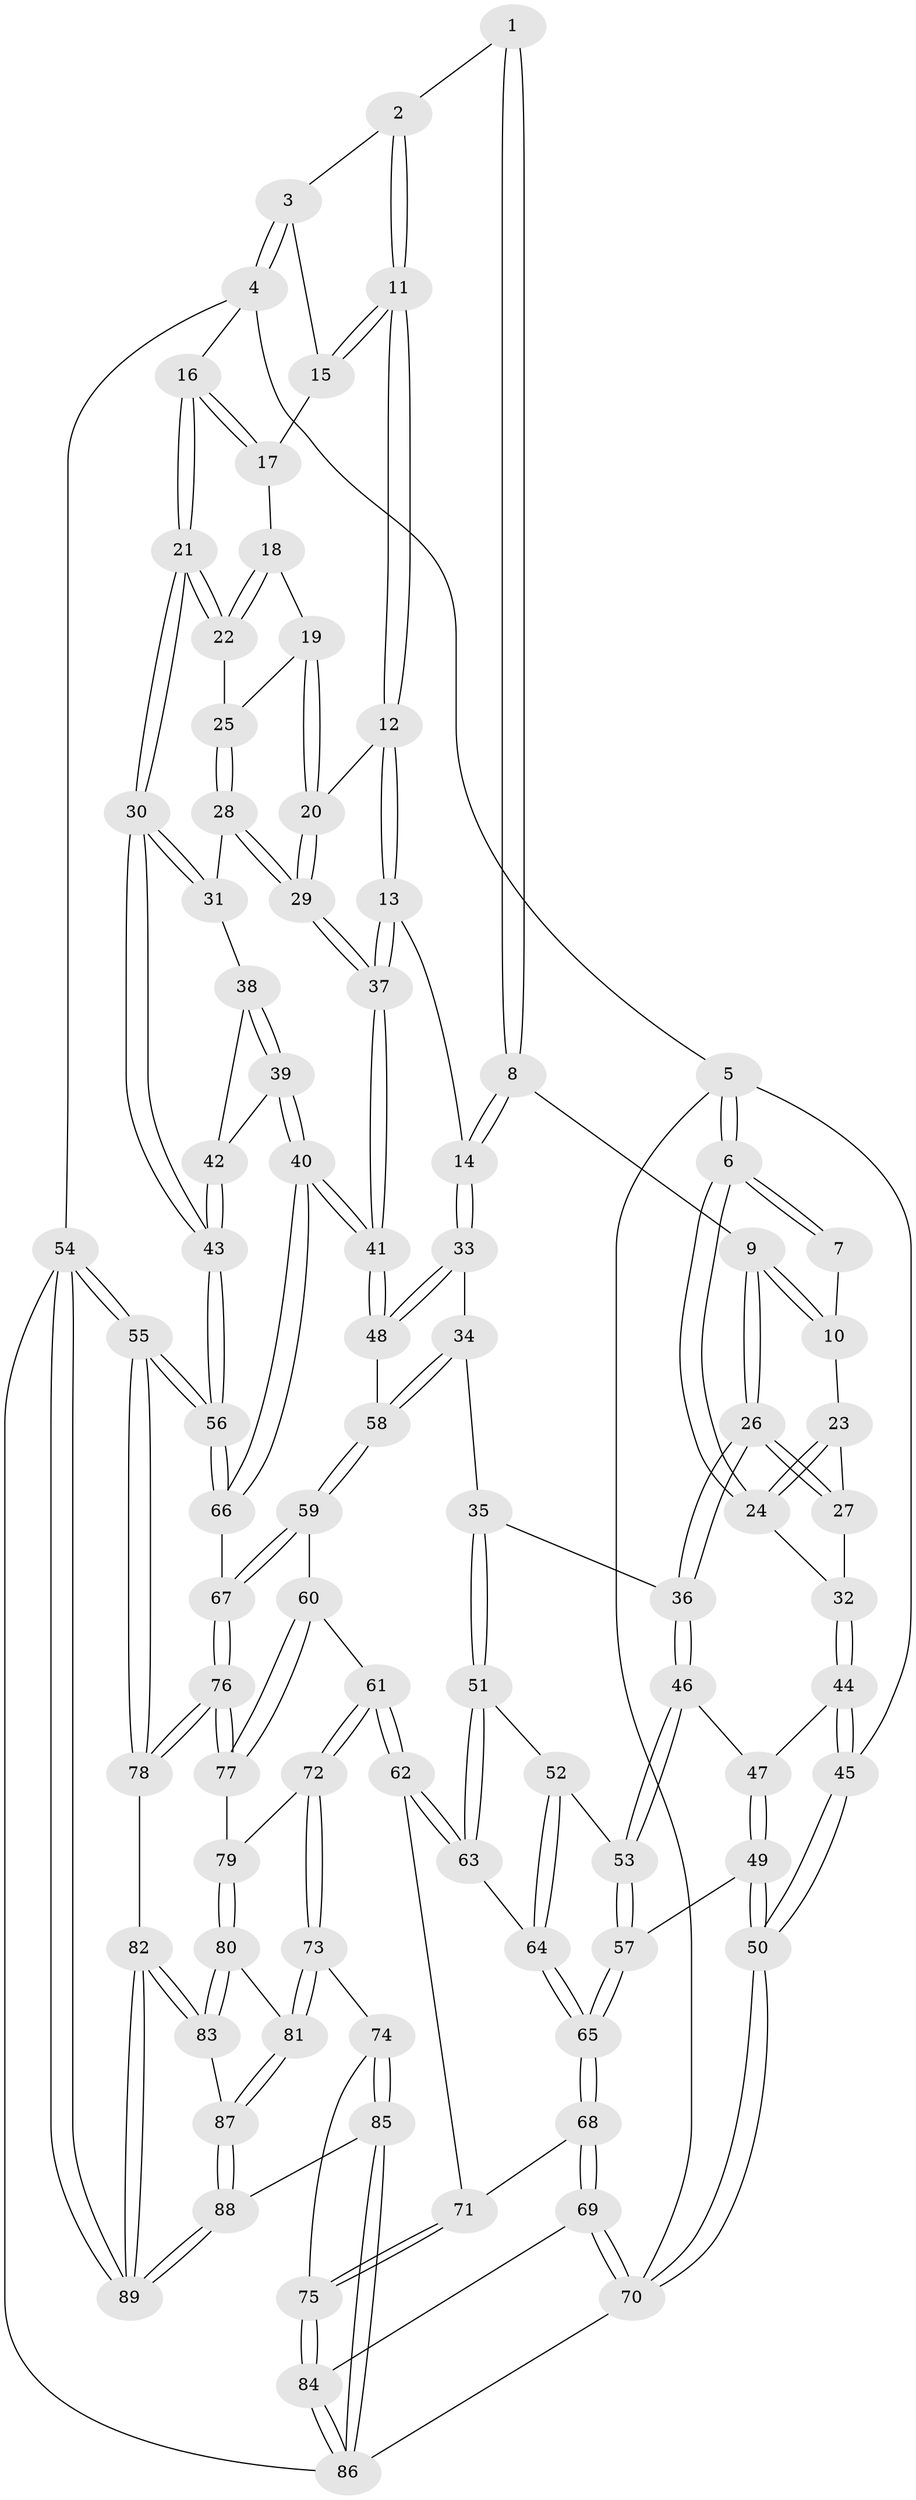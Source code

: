 // coarse degree distribution, {3: 0.48148148148148145, 4: 0.2962962962962963, 5: 0.1111111111111111, 2: 0.1111111111111111}
// Generated by graph-tools (version 1.1) at 2025/54/03/04/25 22:54:16]
// undirected, 89 vertices, 219 edges
graph export_dot {
  node [color=gray90,style=filled];
  1 [pos="+0.6080536127139207+0"];
  2 [pos="+0.6679862080491391+0"];
  3 [pos="+1+0"];
  4 [pos="+1+0"];
  5 [pos="+0+0"];
  6 [pos="+0+0"];
  7 [pos="+0.3581844341542789+0"];
  8 [pos="+0.5113393403151805+0.15936408632778432"];
  9 [pos="+0.4739220143720794+0.16147545986061265"];
  10 [pos="+0.38970651004597573+0.11125905086446183"];
  11 [pos="+0.7324532149702084+0.0626305640964388"];
  12 [pos="+0.6953495055949854+0.20272210609341357"];
  13 [pos="+0.6505960609467573+0.22189242878153606"];
  14 [pos="+0.5905102726961763+0.2405241320215179"];
  15 [pos="+0.8084374382478268+0.09109753872242855"];
  16 [pos="+1+0"];
  17 [pos="+0.8271475049939597+0.10252054742830734"];
  18 [pos="+0.8245204385425848+0.1222777530484132"];
  19 [pos="+0.814437183936845+0.16656366681323603"];
  20 [pos="+0.7400125858045855+0.21297146089174765"];
  21 [pos="+1+0"];
  22 [pos="+0.9326843681458504+0.17720129073174645"];
  23 [pos="+0.2422996679752865+0.10184553101708467"];
  24 [pos="+0+0"];
  25 [pos="+0.9121105732425969+0.18830929137059066"];
  26 [pos="+0.32252778658005743+0.2942251523607244"];
  27 [pos="+0.27581389450238003+0.21492570221842805"];
  28 [pos="+0.8652302856238239+0.2555120706964159"];
  29 [pos="+0.8017726230022989+0.2670793224022102"];
  30 [pos="+1+0.1939216438479074"];
  31 [pos="+0.8903986768219007+0.28790955309870364"];
  32 [pos="+0.11008006479111283+0.2610620799496021"];
  33 [pos="+0.5900733674356222+0.24433934404986887"];
  34 [pos="+0.5511753074659974+0.3594830494982609"];
  35 [pos="+0.3597416668713168+0.3540130471629678"];
  36 [pos="+0.3203853247017777+0.3039703182854443"];
  37 [pos="+0.8045591356152875+0.40071990164217636"];
  38 [pos="+0.8955478332266583+0.3131731222367598"];
  39 [pos="+0.8430101312176749+0.4477075797512205"];
  40 [pos="+0.8271617712018849+0.4593421999933252"];
  41 [pos="+0.81036079909059+0.43870293831333057"];
  42 [pos="+1+0.3350846482541729"];
  43 [pos="+1+0.30541136393100876"];
  44 [pos="+0.12218729211802078+0.308874597760197"];
  45 [pos="+0+0.4032226786038904"];
  46 [pos="+0.1754576460080884+0.3645126053996405"];
  47 [pos="+0.13663681631780977+0.3296334108268017"];
  48 [pos="+0.77258115681884+0.4237518111760947"];
  49 [pos="+0+0.4547906202338706"];
  50 [pos="+0+0.42874030332347474"];
  51 [pos="+0.36081710966977104+0.4305610588577694"];
  52 [pos="+0.21709934951716522+0.4287618268724578"];
  53 [pos="+0.1754658617668232+0.36928706004120704"];
  54 [pos="+1+1"];
  55 [pos="+1+0.7725402082648479"];
  56 [pos="+1+0.6433286704724953"];
  57 [pos="+0.09046181208887268+0.5071054149249059"];
  58 [pos="+0.5592252488857552+0.41388579423205807"];
  59 [pos="+0.5450385754121904+0.48952961098096154"];
  60 [pos="+0.5107752631699968+0.5392910277206552"];
  61 [pos="+0.4978880923978647+0.5525973210454119"];
  62 [pos="+0.3783072406095998+0.5245012582212667"];
  63 [pos="+0.37813448338817723+0.5243061594760463"];
  64 [pos="+0.24979653360898177+0.500219155849239"];
  65 [pos="+0.12947734847524217+0.6249600966826212"];
  66 [pos="+0.8244499065183829+0.5175027032270861"];
  67 [pos="+0.8083961353046742+0.5409570874000051"];
  68 [pos="+0.12460171083555699+0.6896250743641559"];
  69 [pos="+0.10050716969476668+0.7489470849099246"];
  70 [pos="+0+0.8639040397860952"];
  71 [pos="+0.3258015214677732+0.6010949428895646"];
  72 [pos="+0.49917216108437723+0.5616246324038503"];
  73 [pos="+0.4463232156558379+0.7690327776898943"];
  74 [pos="+0.4351148160758028+0.7729285223557425"];
  75 [pos="+0.38072099861824854+0.775936808951282"];
  76 [pos="+0.7849396245153839+0.6338252008094603"];
  77 [pos="+0.7750354680469488+0.6356277886943513"];
  78 [pos="+0.8346663465371499+0.7476525886678189"];
  79 [pos="+0.6373460676017233+0.6864953603866139"];
  80 [pos="+0.6176507114131047+0.7361241448541026"];
  81 [pos="+0.5149546098168529+0.7992923968016898"];
  82 [pos="+0.7672044997618999+0.8735121821571558"];
  83 [pos="+0.7636771188071793+0.8718351374932868"];
  84 [pos="+0.2329087560258036+0.830660925972949"];
  85 [pos="+0.42578531189129276+1"];
  86 [pos="+0.3193551295906647+1"];
  87 [pos="+0.5370569202579274+0.834439793803133"];
  88 [pos="+0.5616497323587802+1"];
  89 [pos="+0.7901045245261533+1"];
  1 -- 2;
  1 -- 8;
  1 -- 8;
  2 -- 3;
  2 -- 11;
  2 -- 11;
  3 -- 4;
  3 -- 4;
  3 -- 15;
  4 -- 5;
  4 -- 16;
  4 -- 54;
  5 -- 6;
  5 -- 6;
  5 -- 45;
  5 -- 70;
  6 -- 7;
  6 -- 7;
  6 -- 24;
  6 -- 24;
  7 -- 10;
  8 -- 9;
  8 -- 14;
  8 -- 14;
  9 -- 10;
  9 -- 10;
  9 -- 26;
  9 -- 26;
  10 -- 23;
  11 -- 12;
  11 -- 12;
  11 -- 15;
  11 -- 15;
  12 -- 13;
  12 -- 13;
  12 -- 20;
  13 -- 14;
  13 -- 37;
  13 -- 37;
  14 -- 33;
  14 -- 33;
  15 -- 17;
  16 -- 17;
  16 -- 17;
  16 -- 21;
  16 -- 21;
  17 -- 18;
  18 -- 19;
  18 -- 22;
  18 -- 22;
  19 -- 20;
  19 -- 20;
  19 -- 25;
  20 -- 29;
  20 -- 29;
  21 -- 22;
  21 -- 22;
  21 -- 30;
  21 -- 30;
  22 -- 25;
  23 -- 24;
  23 -- 24;
  23 -- 27;
  24 -- 32;
  25 -- 28;
  25 -- 28;
  26 -- 27;
  26 -- 27;
  26 -- 36;
  26 -- 36;
  27 -- 32;
  28 -- 29;
  28 -- 29;
  28 -- 31;
  29 -- 37;
  29 -- 37;
  30 -- 31;
  30 -- 31;
  30 -- 43;
  30 -- 43;
  31 -- 38;
  32 -- 44;
  32 -- 44;
  33 -- 34;
  33 -- 48;
  33 -- 48;
  34 -- 35;
  34 -- 58;
  34 -- 58;
  35 -- 36;
  35 -- 51;
  35 -- 51;
  36 -- 46;
  36 -- 46;
  37 -- 41;
  37 -- 41;
  38 -- 39;
  38 -- 39;
  38 -- 42;
  39 -- 40;
  39 -- 40;
  39 -- 42;
  40 -- 41;
  40 -- 41;
  40 -- 66;
  40 -- 66;
  41 -- 48;
  41 -- 48;
  42 -- 43;
  42 -- 43;
  43 -- 56;
  43 -- 56;
  44 -- 45;
  44 -- 45;
  44 -- 47;
  45 -- 50;
  45 -- 50;
  46 -- 47;
  46 -- 53;
  46 -- 53;
  47 -- 49;
  47 -- 49;
  48 -- 58;
  49 -- 50;
  49 -- 50;
  49 -- 57;
  50 -- 70;
  50 -- 70;
  51 -- 52;
  51 -- 63;
  51 -- 63;
  52 -- 53;
  52 -- 64;
  52 -- 64;
  53 -- 57;
  53 -- 57;
  54 -- 55;
  54 -- 55;
  54 -- 89;
  54 -- 89;
  54 -- 86;
  55 -- 56;
  55 -- 56;
  55 -- 78;
  55 -- 78;
  56 -- 66;
  56 -- 66;
  57 -- 65;
  57 -- 65;
  58 -- 59;
  58 -- 59;
  59 -- 60;
  59 -- 67;
  59 -- 67;
  60 -- 61;
  60 -- 77;
  60 -- 77;
  61 -- 62;
  61 -- 62;
  61 -- 72;
  61 -- 72;
  62 -- 63;
  62 -- 63;
  62 -- 71;
  63 -- 64;
  64 -- 65;
  64 -- 65;
  65 -- 68;
  65 -- 68;
  66 -- 67;
  67 -- 76;
  67 -- 76;
  68 -- 69;
  68 -- 69;
  68 -- 71;
  69 -- 70;
  69 -- 70;
  69 -- 84;
  70 -- 86;
  71 -- 75;
  71 -- 75;
  72 -- 73;
  72 -- 73;
  72 -- 79;
  73 -- 74;
  73 -- 81;
  73 -- 81;
  74 -- 75;
  74 -- 85;
  74 -- 85;
  75 -- 84;
  75 -- 84;
  76 -- 77;
  76 -- 77;
  76 -- 78;
  76 -- 78;
  77 -- 79;
  78 -- 82;
  79 -- 80;
  79 -- 80;
  80 -- 81;
  80 -- 83;
  80 -- 83;
  81 -- 87;
  81 -- 87;
  82 -- 83;
  82 -- 83;
  82 -- 89;
  82 -- 89;
  83 -- 87;
  84 -- 86;
  84 -- 86;
  85 -- 86;
  85 -- 86;
  85 -- 88;
  87 -- 88;
  87 -- 88;
  88 -- 89;
  88 -- 89;
}
